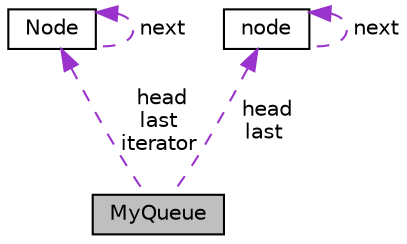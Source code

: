 digraph "MyQueue"
{
  edge [fontname="Helvetica",fontsize="10",labelfontname="Helvetica",labelfontsize="10"];
  node [fontname="Helvetica",fontsize="10",shape=record];
  Node1 [label="MyQueue",height=0.2,width=0.4,color="black", fillcolor="grey75", style="filled" fontcolor="black"];
  Node2 -> Node1 [dir="back",color="darkorchid3",fontsize="10",style="dashed",label=" head\nlast\niterator" ,fontname="Helvetica"];
  Node2 [label="Node",height=0.2,width=0.4,color="black", fillcolor="white", style="filled",URL="$classNode.html"];
  Node2 -> Node2 [dir="back",color="darkorchid3",fontsize="10",style="dashed",label=" next" ,fontname="Helvetica"];
  Node3 -> Node1 [dir="back",color="darkorchid3",fontsize="10",style="dashed",label=" head\nlast" ,fontname="Helvetica"];
  Node3 [label="node",height=0.2,width=0.4,color="black", fillcolor="white", style="filled",URL="$structnode.html"];
  Node3 -> Node3 [dir="back",color="darkorchid3",fontsize="10",style="dashed",label=" next" ,fontname="Helvetica"];
}
